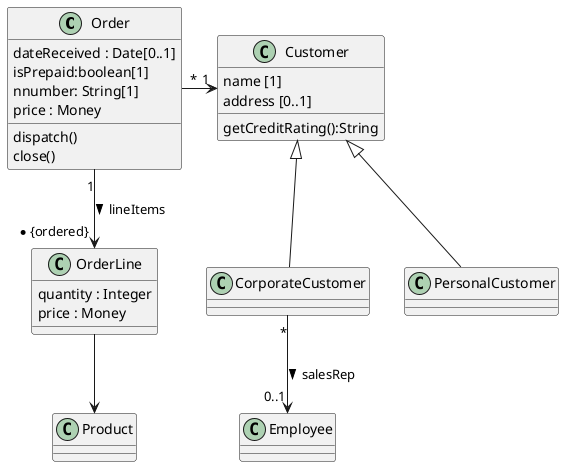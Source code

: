 @startuml
class Order {
    dateReceived : Date[0..1]
    isPrepaid:boolean[1]
    nnumber: String[1]
    price : Money 
    dispatch()
    close()
}

class Customer {
    name [1]
    address [0..1]
    getCreditRating():String
}

class OrderLine {
    quantity : Integer 
    price : Money 

}

Order  "*" -> "1" Customer
Order "1" --> "* {ordered}" OrderLine : > lineItems
OrderLine --> Product
Customer <|-- CorporateCustomer
Customer <|-- PersonalCustomer
CorporateCustomer "*" --> "0..1" Employee : > salesRep



@enduml